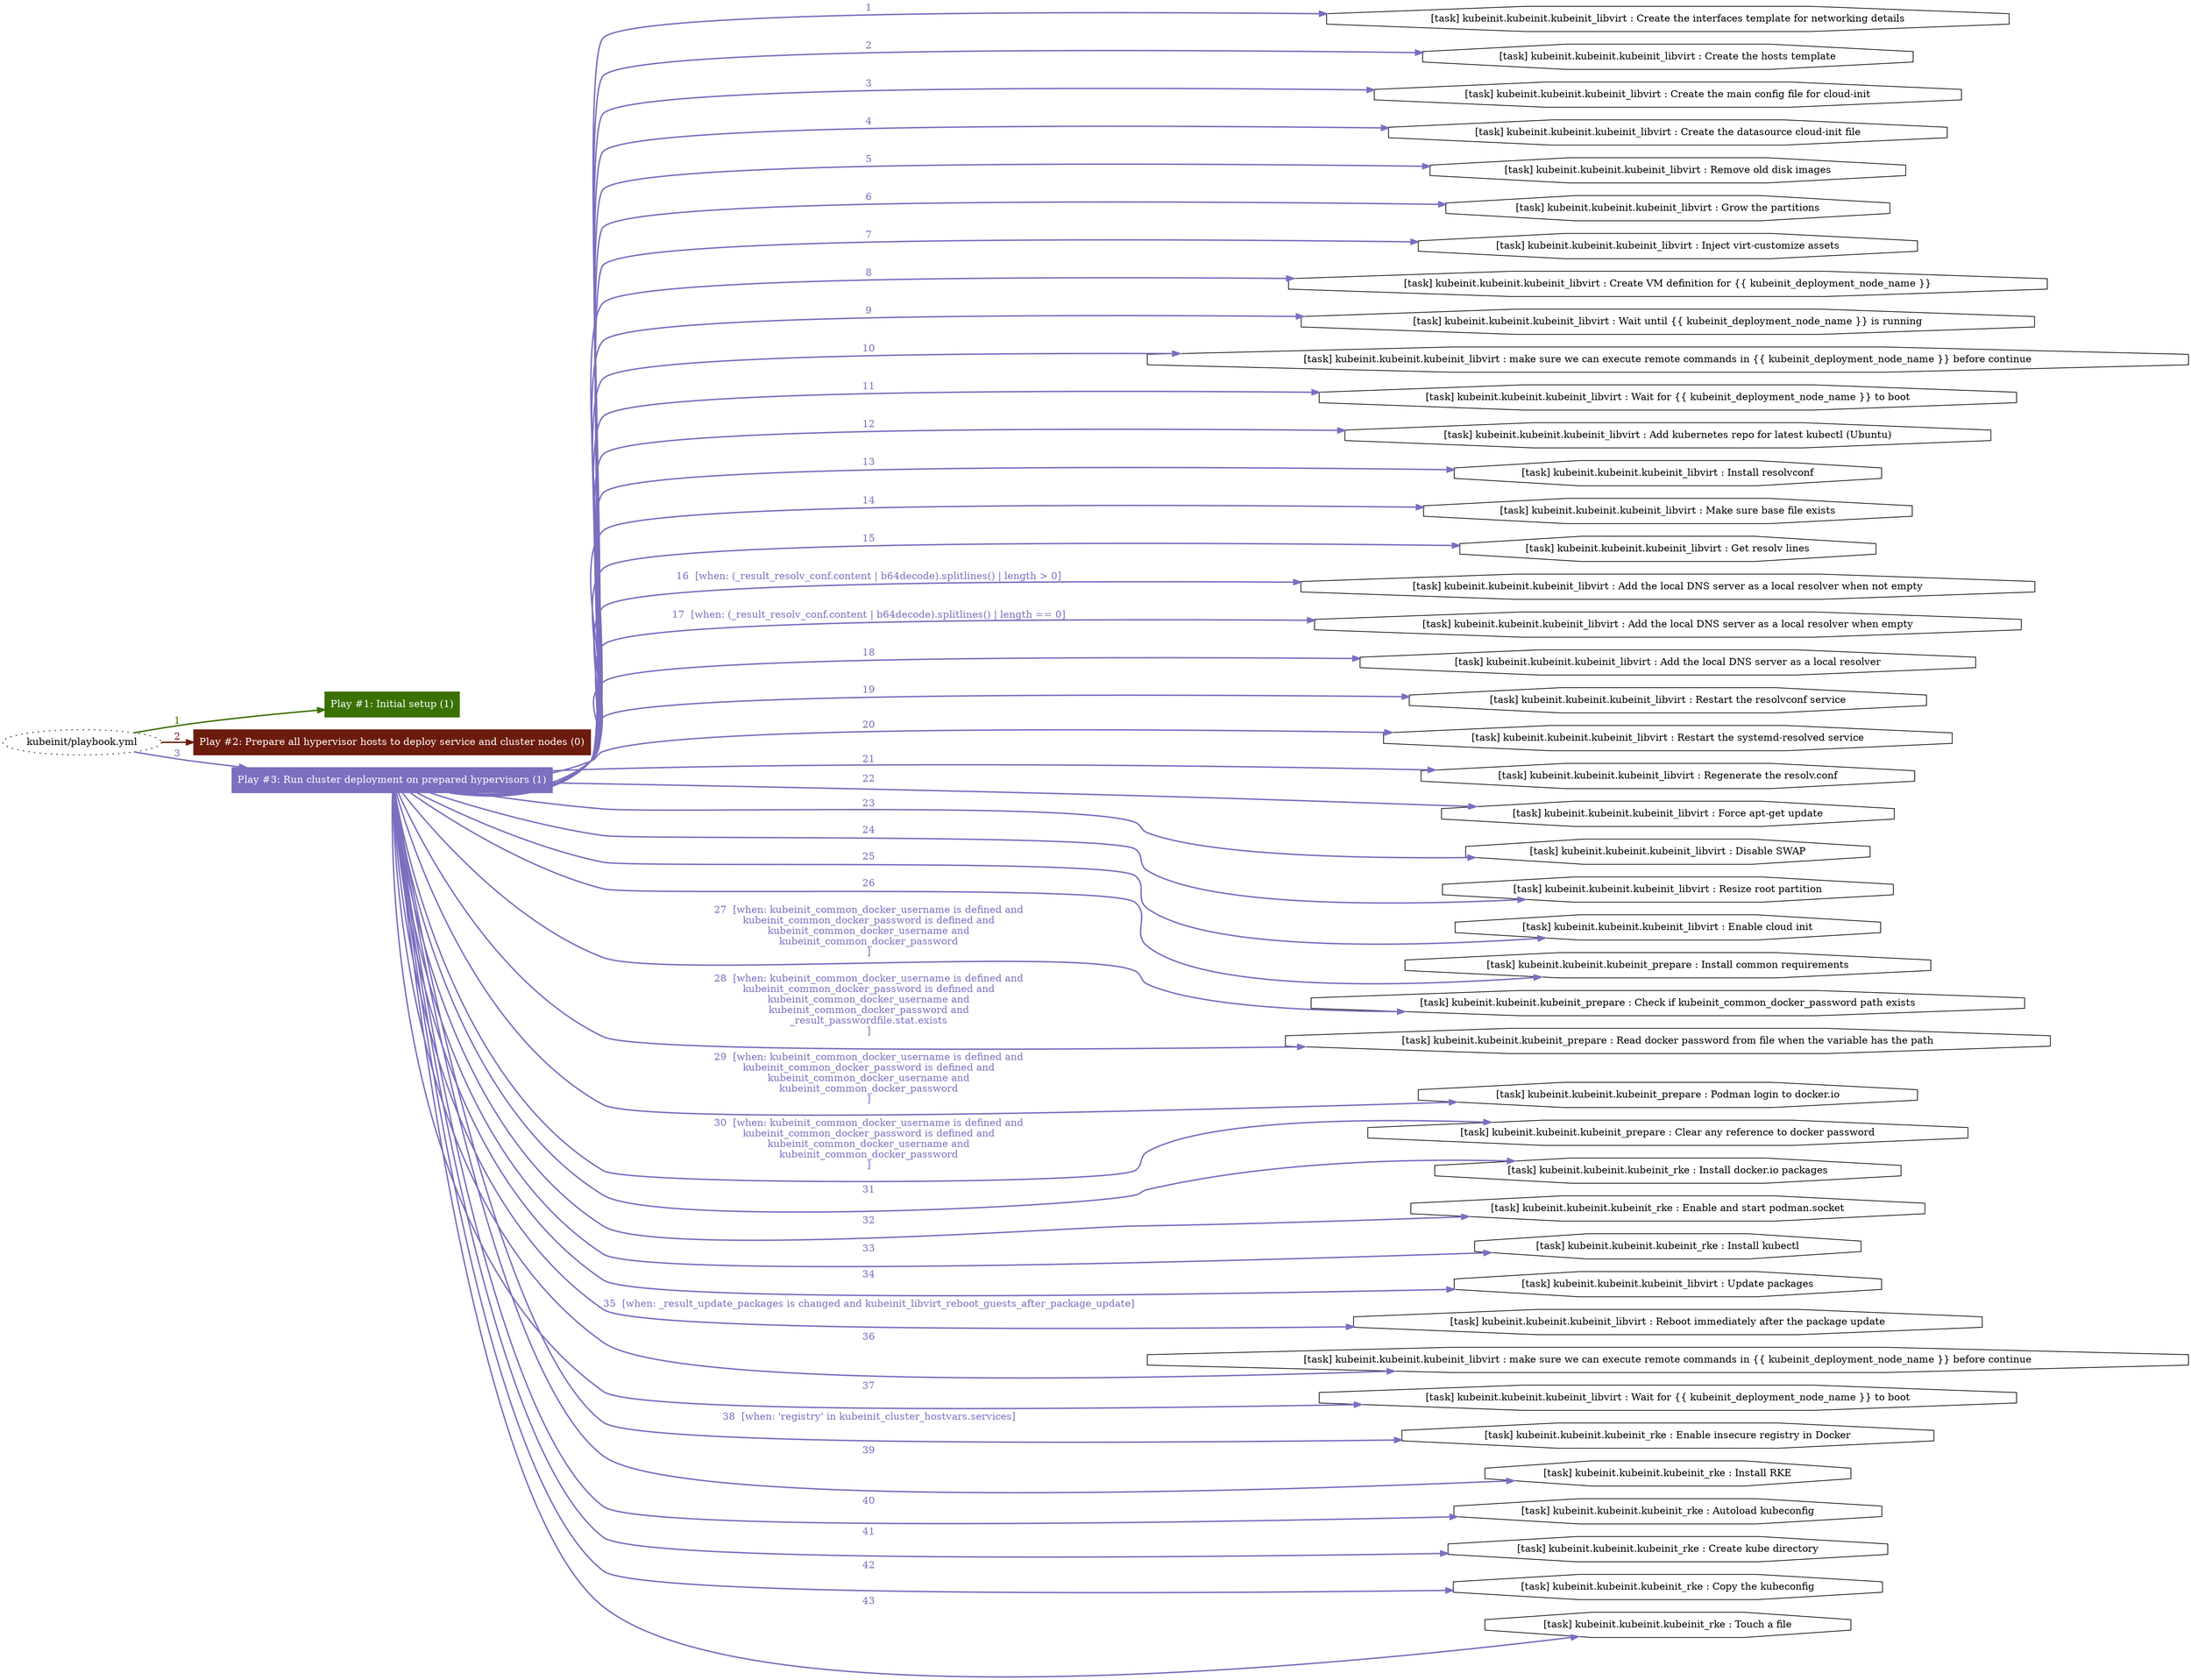 digraph "kubeinit/playbook.yml "{
	graph [concentrate=true ordering=in rankdir=LR ratio=fill]
	edge [esep=5 sep=10]
	"kubeinit/playbook.yml" [id=root_node style=dotted]
	subgraph "Play #1: Initial setup (1) "{
		"Play #1: Initial setup (1)" [color="#3b7103" fontcolor="#ffffff" id="play_553308e1-6703-4f46-a7fa-1cadebd4b887" shape=box style=filled tooltip=localhost]
		"kubeinit/playbook.yml" -> "Play #1: Initial setup (1)" [label=1 color="#3b7103" fontcolor="#3b7103" id="edge_0a037b5d-22ef-426f-a729-2f671455ebab" style=bold]
	}
	subgraph "Play #2: Prepare all hypervisor hosts to deploy service and cluster nodes (0) "{
		"Play #2: Prepare all hypervisor hosts to deploy service and cluster nodes (0)" [color="#6c1c0c" fontcolor="#ffffff" id="play_e7a0201a-09f3-482f-a3b1-0d22d35cee66" shape=box style=filled tooltip=""]
		"kubeinit/playbook.yml" -> "Play #2: Prepare all hypervisor hosts to deploy service and cluster nodes (0)" [label=2 color="#6c1c0c" fontcolor="#6c1c0c" id="edge_17833a37-421d-43fb-964b-25fcda3ca70a" style=bold]
	}
	subgraph "Play #3: Run cluster deployment on prepared hypervisors (1) "{
		"Play #3: Run cluster deployment on prepared hypervisors (1)" [color="#7d6ebf" fontcolor="#ffffff" id="play_2defca89-27d3-42c2-b159-422023775951" shape=box style=filled tooltip=localhost]
		"kubeinit/playbook.yml" -> "Play #3: Run cluster deployment on prepared hypervisors (1)" [label=3 color="#7d6ebf" fontcolor="#7d6ebf" id="edge_ed0165a9-de33-4291-9a6a-92cc534a3077" style=bold]
		"task_45fb80c6-90bb-4293-81df-2dba8608e627" [label="[task] kubeinit.kubeinit.kubeinit_libvirt : Create the interfaces template for networking details" id="task_45fb80c6-90bb-4293-81df-2dba8608e627" shape=octagon tooltip="[task] kubeinit.kubeinit.kubeinit_libvirt : Create the interfaces template for networking details"]
		"Play #3: Run cluster deployment on prepared hypervisors (1)" -> "task_45fb80c6-90bb-4293-81df-2dba8608e627" [label=1 color="#7d6ebf" fontcolor="#7d6ebf" id="edge_3591374c-3c40-4eea-8cd5-03153ba79d18" style=bold]
		"task_d006b064-645f-45dd-9f63-28b9ee4fa186" [label="[task] kubeinit.kubeinit.kubeinit_libvirt : Create the hosts template" id="task_d006b064-645f-45dd-9f63-28b9ee4fa186" shape=octagon tooltip="[task] kubeinit.kubeinit.kubeinit_libvirt : Create the hosts template"]
		"Play #3: Run cluster deployment on prepared hypervisors (1)" -> "task_d006b064-645f-45dd-9f63-28b9ee4fa186" [label=2 color="#7d6ebf" fontcolor="#7d6ebf" id="edge_7f1b7cd4-b5ba-421d-944a-f8e117e35751" style=bold]
		"task_a4a4bee3-9d1b-4b50-950b-a11e5768311a" [label="[task] kubeinit.kubeinit.kubeinit_libvirt : Create the main config file for cloud-init" id="task_a4a4bee3-9d1b-4b50-950b-a11e5768311a" shape=octagon tooltip="[task] kubeinit.kubeinit.kubeinit_libvirt : Create the main config file for cloud-init"]
		"Play #3: Run cluster deployment on prepared hypervisors (1)" -> "task_a4a4bee3-9d1b-4b50-950b-a11e5768311a" [label=3 color="#7d6ebf" fontcolor="#7d6ebf" id="edge_f7f117f3-5e6e-48a1-a62e-4a4d1988e889" style=bold]
		"task_0a071c41-b3de-49e4-9ee5-4de8b132bdfb" [label="[task] kubeinit.kubeinit.kubeinit_libvirt : Create the datasource cloud-init file" id="task_0a071c41-b3de-49e4-9ee5-4de8b132bdfb" shape=octagon tooltip="[task] kubeinit.kubeinit.kubeinit_libvirt : Create the datasource cloud-init file"]
		"Play #3: Run cluster deployment on prepared hypervisors (1)" -> "task_0a071c41-b3de-49e4-9ee5-4de8b132bdfb" [label=4 color="#7d6ebf" fontcolor="#7d6ebf" id="edge_1d040b0b-0d3d-4ef0-9186-766d0fc85318" style=bold]
		"task_c716138d-cefe-4636-a370-4f0d64187e41" [label="[task] kubeinit.kubeinit.kubeinit_libvirt : Remove old disk images" id="task_c716138d-cefe-4636-a370-4f0d64187e41" shape=octagon tooltip="[task] kubeinit.kubeinit.kubeinit_libvirt : Remove old disk images"]
		"Play #3: Run cluster deployment on prepared hypervisors (1)" -> "task_c716138d-cefe-4636-a370-4f0d64187e41" [label=5 color="#7d6ebf" fontcolor="#7d6ebf" id="edge_67bd7a71-fec7-4cd0-88ec-9a8ab8a2d5f2" style=bold]
		"task_361b7919-62a5-475d-a1eb-66dfb97a1523" [label="[task] kubeinit.kubeinit.kubeinit_libvirt : Grow the partitions" id="task_361b7919-62a5-475d-a1eb-66dfb97a1523" shape=octagon tooltip="[task] kubeinit.kubeinit.kubeinit_libvirt : Grow the partitions"]
		"Play #3: Run cluster deployment on prepared hypervisors (1)" -> "task_361b7919-62a5-475d-a1eb-66dfb97a1523" [label=6 color="#7d6ebf" fontcolor="#7d6ebf" id="edge_5145bc9a-58ed-436c-b01e-979a172a431f" style=bold]
		"task_2131140b-9437-4919-ab00-1fcc82d5098d" [label="[task] kubeinit.kubeinit.kubeinit_libvirt : Inject virt-customize assets" id="task_2131140b-9437-4919-ab00-1fcc82d5098d" shape=octagon tooltip="[task] kubeinit.kubeinit.kubeinit_libvirt : Inject virt-customize assets"]
		"Play #3: Run cluster deployment on prepared hypervisors (1)" -> "task_2131140b-9437-4919-ab00-1fcc82d5098d" [label=7 color="#7d6ebf" fontcolor="#7d6ebf" id="edge_21c2caac-6b53-43e3-9349-11afaf6ba828" style=bold]
		"task_be35b8e4-3d06-43bd-ab8b-a4b1e857a699" [label="[task] kubeinit.kubeinit.kubeinit_libvirt : Create VM definition for {{ kubeinit_deployment_node_name }}" id="task_be35b8e4-3d06-43bd-ab8b-a4b1e857a699" shape=octagon tooltip="[task] kubeinit.kubeinit.kubeinit_libvirt : Create VM definition for {{ kubeinit_deployment_node_name }}"]
		"Play #3: Run cluster deployment on prepared hypervisors (1)" -> "task_be35b8e4-3d06-43bd-ab8b-a4b1e857a699" [label=8 color="#7d6ebf" fontcolor="#7d6ebf" id="edge_2a4d5612-059c-4042-b762-6b8c6ce23afa" style=bold]
		"task_fa4032e6-2255-4b4a-9015-63dc339808e4" [label="[task] kubeinit.kubeinit.kubeinit_libvirt : Wait until {{ kubeinit_deployment_node_name }} is running" id="task_fa4032e6-2255-4b4a-9015-63dc339808e4" shape=octagon tooltip="[task] kubeinit.kubeinit.kubeinit_libvirt : Wait until {{ kubeinit_deployment_node_name }} is running"]
		"Play #3: Run cluster deployment on prepared hypervisors (1)" -> "task_fa4032e6-2255-4b4a-9015-63dc339808e4" [label=9 color="#7d6ebf" fontcolor="#7d6ebf" id="edge_cf0ff60b-f22e-48b3-9682-d737e7bd2c07" style=bold]
		"task_74d94bcc-4082-419a-a05f-7ff8b2b84f45" [label="[task] kubeinit.kubeinit.kubeinit_libvirt : make sure we can execute remote commands in {{ kubeinit_deployment_node_name }} before continue" id="task_74d94bcc-4082-419a-a05f-7ff8b2b84f45" shape=octagon tooltip="[task] kubeinit.kubeinit.kubeinit_libvirt : make sure we can execute remote commands in {{ kubeinit_deployment_node_name }} before continue"]
		"Play #3: Run cluster deployment on prepared hypervisors (1)" -> "task_74d94bcc-4082-419a-a05f-7ff8b2b84f45" [label=10 color="#7d6ebf" fontcolor="#7d6ebf" id="edge_ef492289-26ed-4742-870e-804a39c7b460" style=bold]
		"task_ce286409-609e-420a-af1a-b86348441ab5" [label="[task] kubeinit.kubeinit.kubeinit_libvirt : Wait for {{ kubeinit_deployment_node_name }} to boot" id="task_ce286409-609e-420a-af1a-b86348441ab5" shape=octagon tooltip="[task] kubeinit.kubeinit.kubeinit_libvirt : Wait for {{ kubeinit_deployment_node_name }} to boot"]
		"Play #3: Run cluster deployment on prepared hypervisors (1)" -> "task_ce286409-609e-420a-af1a-b86348441ab5" [label=11 color="#7d6ebf" fontcolor="#7d6ebf" id="edge_8aed819e-3a48-4329-b009-bec3f398c522" style=bold]
		"task_f62a863d-7571-4c31-aa22-03d8f13daeac" [label="[task] kubeinit.kubeinit.kubeinit_libvirt : Add kubernetes repo for latest kubectl (Ubuntu)" id="task_f62a863d-7571-4c31-aa22-03d8f13daeac" shape=octagon tooltip="[task] kubeinit.kubeinit.kubeinit_libvirt : Add kubernetes repo for latest kubectl (Ubuntu)"]
		"Play #3: Run cluster deployment on prepared hypervisors (1)" -> "task_f62a863d-7571-4c31-aa22-03d8f13daeac" [label=12 color="#7d6ebf" fontcolor="#7d6ebf" id="edge_12848bb9-a0aa-4ccb-99d7-2aa3122479dd" style=bold]
		"task_597b3016-015f-42ce-8321-9681b3cfaf6b" [label="[task] kubeinit.kubeinit.kubeinit_libvirt : Install resolvconf" id="task_597b3016-015f-42ce-8321-9681b3cfaf6b" shape=octagon tooltip="[task] kubeinit.kubeinit.kubeinit_libvirt : Install resolvconf"]
		"Play #3: Run cluster deployment on prepared hypervisors (1)" -> "task_597b3016-015f-42ce-8321-9681b3cfaf6b" [label=13 color="#7d6ebf" fontcolor="#7d6ebf" id="edge_489449bb-903e-40dc-b080-e3efe0bc74cd" style=bold]
		"task_0eebfcfb-25f1-4ac1-af0f-c6c7383d02a1" [label="[task] kubeinit.kubeinit.kubeinit_libvirt : Make sure base file exists" id="task_0eebfcfb-25f1-4ac1-af0f-c6c7383d02a1" shape=octagon tooltip="[task] kubeinit.kubeinit.kubeinit_libvirt : Make sure base file exists"]
		"Play #3: Run cluster deployment on prepared hypervisors (1)" -> "task_0eebfcfb-25f1-4ac1-af0f-c6c7383d02a1" [label=14 color="#7d6ebf" fontcolor="#7d6ebf" id="edge_d26e1dd2-9af3-496c-a15d-a89a0752a256" style=bold]
		"task_272d60f6-6f28-42ab-9886-a99aec76de73" [label="[task] kubeinit.kubeinit.kubeinit_libvirt : Get resolv lines" id="task_272d60f6-6f28-42ab-9886-a99aec76de73" shape=octagon tooltip="[task] kubeinit.kubeinit.kubeinit_libvirt : Get resolv lines"]
		"Play #3: Run cluster deployment on prepared hypervisors (1)" -> "task_272d60f6-6f28-42ab-9886-a99aec76de73" [label=15 color="#7d6ebf" fontcolor="#7d6ebf" id="edge_8e267f35-4941-4a3a-87e2-d6ec2eb8f416" style=bold]
		"task_1b3d5b48-8287-4b3b-b889-bc63dce8fd47" [label="[task] kubeinit.kubeinit.kubeinit_libvirt : Add the local DNS server as a local resolver when not empty" id="task_1b3d5b48-8287-4b3b-b889-bc63dce8fd47" shape=octagon tooltip="[task] kubeinit.kubeinit.kubeinit_libvirt : Add the local DNS server as a local resolver when not empty"]
		"Play #3: Run cluster deployment on prepared hypervisors (1)" -> "task_1b3d5b48-8287-4b3b-b889-bc63dce8fd47" [label="16  [when: (_result_resolv_conf.content | b64decode).splitlines() | length > 0]" color="#7d6ebf" fontcolor="#7d6ebf" id="edge_6207ba66-085d-4dca-a948-eb0ab0921847" style=bold]
		"task_e1f26e8a-4b4c-4938-8bde-998119926f84" [label="[task] kubeinit.kubeinit.kubeinit_libvirt : Add the local DNS server as a local resolver when empty" id="task_e1f26e8a-4b4c-4938-8bde-998119926f84" shape=octagon tooltip="[task] kubeinit.kubeinit.kubeinit_libvirt : Add the local DNS server as a local resolver when empty"]
		"Play #3: Run cluster deployment on prepared hypervisors (1)" -> "task_e1f26e8a-4b4c-4938-8bde-998119926f84" [label="17  [when: (_result_resolv_conf.content | b64decode).splitlines() | length == 0]" color="#7d6ebf" fontcolor="#7d6ebf" id="edge_d1c2f38f-eb11-432e-82f0-5591fe3168b7" style=bold]
		"task_45ebfb9e-5eb8-4fea-87f1-69f6583dcac3" [label="[task] kubeinit.kubeinit.kubeinit_libvirt : Add the local DNS server as a local resolver" id="task_45ebfb9e-5eb8-4fea-87f1-69f6583dcac3" shape=octagon tooltip="[task] kubeinit.kubeinit.kubeinit_libvirt : Add the local DNS server as a local resolver"]
		"Play #3: Run cluster deployment on prepared hypervisors (1)" -> "task_45ebfb9e-5eb8-4fea-87f1-69f6583dcac3" [label=18 color="#7d6ebf" fontcolor="#7d6ebf" id="edge_1b7ef1d0-6f0c-4cf0-b0b4-bc5d5bba64b3" style=bold]
		"task_3e391165-e6f4-4500-9384-5afc4b099403" [label="[task] kubeinit.kubeinit.kubeinit_libvirt : Restart the resolvconf service" id="task_3e391165-e6f4-4500-9384-5afc4b099403" shape=octagon tooltip="[task] kubeinit.kubeinit.kubeinit_libvirt : Restart the resolvconf service"]
		"Play #3: Run cluster deployment on prepared hypervisors (1)" -> "task_3e391165-e6f4-4500-9384-5afc4b099403" [label=19 color="#7d6ebf" fontcolor="#7d6ebf" id="edge_bbc1d10a-7dd2-4f6b-8bbb-8ca326c7b732" style=bold]
		"task_88444fec-09dd-45a6-bbf3-249e6d6bc90a" [label="[task] kubeinit.kubeinit.kubeinit_libvirt : Restart the systemd-resolved service" id="task_88444fec-09dd-45a6-bbf3-249e6d6bc90a" shape=octagon tooltip="[task] kubeinit.kubeinit.kubeinit_libvirt : Restart the systemd-resolved service"]
		"Play #3: Run cluster deployment on prepared hypervisors (1)" -> "task_88444fec-09dd-45a6-bbf3-249e6d6bc90a" [label=20 color="#7d6ebf" fontcolor="#7d6ebf" id="edge_a92cda0d-3a3c-4af8-a16a-4c27ba5ec3d9" style=bold]
		"task_79541619-cd47-4658-9bc1-2cb82b78c9c2" [label="[task] kubeinit.kubeinit.kubeinit_libvirt : Regenerate the resolv.conf" id="task_79541619-cd47-4658-9bc1-2cb82b78c9c2" shape=octagon tooltip="[task] kubeinit.kubeinit.kubeinit_libvirt : Regenerate the resolv.conf"]
		"Play #3: Run cluster deployment on prepared hypervisors (1)" -> "task_79541619-cd47-4658-9bc1-2cb82b78c9c2" [label=21 color="#7d6ebf" fontcolor="#7d6ebf" id="edge_8599450e-2af9-4e89-b675-43b07fc164c8" style=bold]
		"task_7692d578-045e-4826-8505-3c55b95d8c99" [label="[task] kubeinit.kubeinit.kubeinit_libvirt : Force apt-get update" id="task_7692d578-045e-4826-8505-3c55b95d8c99" shape=octagon tooltip="[task] kubeinit.kubeinit.kubeinit_libvirt : Force apt-get update"]
		"Play #3: Run cluster deployment on prepared hypervisors (1)" -> "task_7692d578-045e-4826-8505-3c55b95d8c99" [label=22 color="#7d6ebf" fontcolor="#7d6ebf" id="edge_ef9ee505-d36c-4675-81e4-4ce3e1e7560d" style=bold]
		"task_e8254b94-de55-4e78-96da-395a785f5cbe" [label="[task] kubeinit.kubeinit.kubeinit_libvirt : Disable SWAP" id="task_e8254b94-de55-4e78-96da-395a785f5cbe" shape=octagon tooltip="[task] kubeinit.kubeinit.kubeinit_libvirt : Disable SWAP"]
		"Play #3: Run cluster deployment on prepared hypervisors (1)" -> "task_e8254b94-de55-4e78-96da-395a785f5cbe" [label=23 color="#7d6ebf" fontcolor="#7d6ebf" id="edge_ecf14cc1-840d-43cb-90b4-e78c7e467fee" style=bold]
		"task_8823bac5-8189-4b9a-9394-8daf79fd8f67" [label="[task] kubeinit.kubeinit.kubeinit_libvirt : Resize root partition" id="task_8823bac5-8189-4b9a-9394-8daf79fd8f67" shape=octagon tooltip="[task] kubeinit.kubeinit.kubeinit_libvirt : Resize root partition"]
		"Play #3: Run cluster deployment on prepared hypervisors (1)" -> "task_8823bac5-8189-4b9a-9394-8daf79fd8f67" [label=24 color="#7d6ebf" fontcolor="#7d6ebf" id="edge_35be6251-c05f-4cdc-8f18-6903658e81ff" style=bold]
		"task_2600c15f-f16b-429e-92d5-3b3ecd30f8d3" [label="[task] kubeinit.kubeinit.kubeinit_libvirt : Enable cloud init" id="task_2600c15f-f16b-429e-92d5-3b3ecd30f8d3" shape=octagon tooltip="[task] kubeinit.kubeinit.kubeinit_libvirt : Enable cloud init"]
		"Play #3: Run cluster deployment on prepared hypervisors (1)" -> "task_2600c15f-f16b-429e-92d5-3b3ecd30f8d3" [label=25 color="#7d6ebf" fontcolor="#7d6ebf" id="edge_08eb0dda-3db5-4108-92bf-475a962086bd" style=bold]
		"task_f8a028e0-b731-48de-9f40-0dbbbf1dac5b" [label="[task] kubeinit.kubeinit.kubeinit_prepare : Install common requirements" id="task_f8a028e0-b731-48de-9f40-0dbbbf1dac5b" shape=octagon tooltip="[task] kubeinit.kubeinit.kubeinit_prepare : Install common requirements"]
		"Play #3: Run cluster deployment on prepared hypervisors (1)" -> "task_f8a028e0-b731-48de-9f40-0dbbbf1dac5b" [label=26 color="#7d6ebf" fontcolor="#7d6ebf" id="edge_815552e5-c311-414c-9c04-acc7fe308bf8" style=bold]
		"task_540dab33-18bf-4d5c-afc9-e914e7a31009" [label="[task] kubeinit.kubeinit.kubeinit_prepare : Check if kubeinit_common_docker_password path exists" id="task_540dab33-18bf-4d5c-afc9-e914e7a31009" shape=octagon tooltip="[task] kubeinit.kubeinit.kubeinit_prepare : Check if kubeinit_common_docker_password path exists"]
		"Play #3: Run cluster deployment on prepared hypervisors (1)" -> "task_540dab33-18bf-4d5c-afc9-e914e7a31009" [label="27  [when: kubeinit_common_docker_username is defined and
kubeinit_common_docker_password is defined and
kubeinit_common_docker_username and
kubeinit_common_docker_password
]" color="#7d6ebf" fontcolor="#7d6ebf" id="edge_7fec994d-25fa-463b-b92c-6928a4382667" style=bold]
		"task_64210410-f166-4a5a-8cb9-a3bf3f23bbbc" [label="[task] kubeinit.kubeinit.kubeinit_prepare : Read docker password from file when the variable has the path" id="task_64210410-f166-4a5a-8cb9-a3bf3f23bbbc" shape=octagon tooltip="[task] kubeinit.kubeinit.kubeinit_prepare : Read docker password from file when the variable has the path"]
		"Play #3: Run cluster deployment on prepared hypervisors (1)" -> "task_64210410-f166-4a5a-8cb9-a3bf3f23bbbc" [label="28  [when: kubeinit_common_docker_username is defined and
kubeinit_common_docker_password is defined and
kubeinit_common_docker_username and
kubeinit_common_docker_password and
_result_passwordfile.stat.exists
]" color="#7d6ebf" fontcolor="#7d6ebf" id="edge_e35406f9-3e78-4f6c-96dc-457f0b4dc24e" style=bold]
		"task_4bb964e4-0a91-463d-ba09-513ed701d636" [label="[task] kubeinit.kubeinit.kubeinit_prepare : Podman login to docker.io" id="task_4bb964e4-0a91-463d-ba09-513ed701d636" shape=octagon tooltip="[task] kubeinit.kubeinit.kubeinit_prepare : Podman login to docker.io"]
		"Play #3: Run cluster deployment on prepared hypervisors (1)" -> "task_4bb964e4-0a91-463d-ba09-513ed701d636" [label="29  [when: kubeinit_common_docker_username is defined and
kubeinit_common_docker_password is defined and
kubeinit_common_docker_username and
kubeinit_common_docker_password
]" color="#7d6ebf" fontcolor="#7d6ebf" id="edge_48ff79a5-8093-4532-98ab-d47531e51848" style=bold]
		"task_43990bb8-44d5-4893-ae47-8d8ef0fac5a7" [label="[task] kubeinit.kubeinit.kubeinit_prepare : Clear any reference to docker password" id="task_43990bb8-44d5-4893-ae47-8d8ef0fac5a7" shape=octagon tooltip="[task] kubeinit.kubeinit.kubeinit_prepare : Clear any reference to docker password"]
		"Play #3: Run cluster deployment on prepared hypervisors (1)" -> "task_43990bb8-44d5-4893-ae47-8d8ef0fac5a7" [label="30  [when: kubeinit_common_docker_username is defined and
kubeinit_common_docker_password is defined and
kubeinit_common_docker_username and
kubeinit_common_docker_password
]" color="#7d6ebf" fontcolor="#7d6ebf" id="edge_82431e32-3483-4611-9360-0297a541cf2f" style=bold]
		"task_12522fa6-e6ae-4683-855d-03988b699902" [label="[task] kubeinit.kubeinit.kubeinit_rke : Install docker.io packages" id="task_12522fa6-e6ae-4683-855d-03988b699902" shape=octagon tooltip="[task] kubeinit.kubeinit.kubeinit_rke : Install docker.io packages"]
		"Play #3: Run cluster deployment on prepared hypervisors (1)" -> "task_12522fa6-e6ae-4683-855d-03988b699902" [label=31 color="#7d6ebf" fontcolor="#7d6ebf" id="edge_a8350bd3-ea74-4eb5-ada4-a6575d32fdc1" style=bold]
		"task_248c9231-cffd-4139-b14b-ac9331d91d7e" [label="[task] kubeinit.kubeinit.kubeinit_rke : Enable and start podman.socket" id="task_248c9231-cffd-4139-b14b-ac9331d91d7e" shape=octagon tooltip="[task] kubeinit.kubeinit.kubeinit_rke : Enable and start podman.socket"]
		"Play #3: Run cluster deployment on prepared hypervisors (1)" -> "task_248c9231-cffd-4139-b14b-ac9331d91d7e" [label=32 color="#7d6ebf" fontcolor="#7d6ebf" id="edge_aa39a8bd-0a6f-49c3-9437-036b04a416ac" style=bold]
		"task_e5c7f3e1-ea17-44a8-9b08-4ca8f8b8cb2a" [label="[task] kubeinit.kubeinit.kubeinit_rke : Install kubectl" id="task_e5c7f3e1-ea17-44a8-9b08-4ca8f8b8cb2a" shape=octagon tooltip="[task] kubeinit.kubeinit.kubeinit_rke : Install kubectl"]
		"Play #3: Run cluster deployment on prepared hypervisors (1)" -> "task_e5c7f3e1-ea17-44a8-9b08-4ca8f8b8cb2a" [label=33 color="#7d6ebf" fontcolor="#7d6ebf" id="edge_8ecc11c5-f300-4e14-9894-6af3d7763b65" style=bold]
		"task_2a0e6ffe-8fe2-4b2b-b8b6-c0c2af60be12" [label="[task] kubeinit.kubeinit.kubeinit_libvirt : Update packages" id="task_2a0e6ffe-8fe2-4b2b-b8b6-c0c2af60be12" shape=octagon tooltip="[task] kubeinit.kubeinit.kubeinit_libvirt : Update packages"]
		"Play #3: Run cluster deployment on prepared hypervisors (1)" -> "task_2a0e6ffe-8fe2-4b2b-b8b6-c0c2af60be12" [label=34 color="#7d6ebf" fontcolor="#7d6ebf" id="edge_c3b84da9-2283-4b3a-818a-a96faff50da8" style=bold]
		"task_ef038f53-2dc7-4908-94c4-07aa5d90f11b" [label="[task] kubeinit.kubeinit.kubeinit_libvirt : Reboot immediately after the package update" id="task_ef038f53-2dc7-4908-94c4-07aa5d90f11b" shape=octagon tooltip="[task] kubeinit.kubeinit.kubeinit_libvirt : Reboot immediately after the package update"]
		"Play #3: Run cluster deployment on prepared hypervisors (1)" -> "task_ef038f53-2dc7-4908-94c4-07aa5d90f11b" [label="35  [when: _result_update_packages is changed and kubeinit_libvirt_reboot_guests_after_package_update]" color="#7d6ebf" fontcolor="#7d6ebf" id="edge_9d8d1319-aa9c-4ed2-85c5-297986cbcee4" style=bold]
		"task_496c051f-dfc9-4ae6-a2f4-53c82830b05c" [label="[task] kubeinit.kubeinit.kubeinit_libvirt : make sure we can execute remote commands in {{ kubeinit_deployment_node_name }} before continue" id="task_496c051f-dfc9-4ae6-a2f4-53c82830b05c" shape=octagon tooltip="[task] kubeinit.kubeinit.kubeinit_libvirt : make sure we can execute remote commands in {{ kubeinit_deployment_node_name }} before continue"]
		"Play #3: Run cluster deployment on prepared hypervisors (1)" -> "task_496c051f-dfc9-4ae6-a2f4-53c82830b05c" [label=36 color="#7d6ebf" fontcolor="#7d6ebf" id="edge_d685247e-3b35-44f7-a4f8-e89154b6a792" style=bold]
		"task_15ae8b67-0162-4127-a488-8cf42d5fc261" [label="[task] kubeinit.kubeinit.kubeinit_libvirt : Wait for {{ kubeinit_deployment_node_name }} to boot" id="task_15ae8b67-0162-4127-a488-8cf42d5fc261" shape=octagon tooltip="[task] kubeinit.kubeinit.kubeinit_libvirt : Wait for {{ kubeinit_deployment_node_name }} to boot"]
		"Play #3: Run cluster deployment on prepared hypervisors (1)" -> "task_15ae8b67-0162-4127-a488-8cf42d5fc261" [label=37 color="#7d6ebf" fontcolor="#7d6ebf" id="edge_ff86c04d-5790-47fb-99d4-7b8006a350f4" style=bold]
		"task_800b61a1-920f-4e25-8ae5-411dc89adc9f" [label="[task] kubeinit.kubeinit.kubeinit_rke : Enable insecure registry in Docker" id="task_800b61a1-920f-4e25-8ae5-411dc89adc9f" shape=octagon tooltip="[task] kubeinit.kubeinit.kubeinit_rke : Enable insecure registry in Docker"]
		"Play #3: Run cluster deployment on prepared hypervisors (1)" -> "task_800b61a1-920f-4e25-8ae5-411dc89adc9f" [label="38  [when: 'registry' in kubeinit_cluster_hostvars.services]" color="#7d6ebf" fontcolor="#7d6ebf" id="edge_e143ac91-d942-4cf0-9bd4-ea2eb22f0339" style=bold]
		"task_f088620d-e24d-4730-a8f8-85d94b90692e" [label="[task] kubeinit.kubeinit.kubeinit_rke : Install RKE" id="task_f088620d-e24d-4730-a8f8-85d94b90692e" shape=octagon tooltip="[task] kubeinit.kubeinit.kubeinit_rke : Install RKE"]
		"Play #3: Run cluster deployment on prepared hypervisors (1)" -> "task_f088620d-e24d-4730-a8f8-85d94b90692e" [label=39 color="#7d6ebf" fontcolor="#7d6ebf" id="edge_ca18cea0-73b3-454a-a439-8e7cd8ab2a85" style=bold]
		"task_70faba1e-eac8-4d55-8e25-884a8e1f5a89" [label="[task] kubeinit.kubeinit.kubeinit_rke : Autoload kubeconfig" id="task_70faba1e-eac8-4d55-8e25-884a8e1f5a89" shape=octagon tooltip="[task] kubeinit.kubeinit.kubeinit_rke : Autoload kubeconfig"]
		"Play #3: Run cluster deployment on prepared hypervisors (1)" -> "task_70faba1e-eac8-4d55-8e25-884a8e1f5a89" [label=40 color="#7d6ebf" fontcolor="#7d6ebf" id="edge_7e2e968c-4445-42da-85e5-21f28f8f1cfa" style=bold]
		"task_6ee5dfb7-40ad-4646-a92a-56d6cd21dec1" [label="[task] kubeinit.kubeinit.kubeinit_rke : Create kube directory" id="task_6ee5dfb7-40ad-4646-a92a-56d6cd21dec1" shape=octagon tooltip="[task] kubeinit.kubeinit.kubeinit_rke : Create kube directory"]
		"Play #3: Run cluster deployment on prepared hypervisors (1)" -> "task_6ee5dfb7-40ad-4646-a92a-56d6cd21dec1" [label=41 color="#7d6ebf" fontcolor="#7d6ebf" id="edge_d52ac99f-f2a1-44fe-bdfd-62ac88c315d6" style=bold]
		"task_c884bc7e-3eee-4e58-9830-6fe5ff92465e" [label="[task] kubeinit.kubeinit.kubeinit_rke : Copy the kubeconfig" id="task_c884bc7e-3eee-4e58-9830-6fe5ff92465e" shape=octagon tooltip="[task] kubeinit.kubeinit.kubeinit_rke : Copy the kubeconfig"]
		"Play #3: Run cluster deployment on prepared hypervisors (1)" -> "task_c884bc7e-3eee-4e58-9830-6fe5ff92465e" [label=42 color="#7d6ebf" fontcolor="#7d6ebf" id="edge_6fc3d131-072a-42e5-a9bc-11526db9944b" style=bold]
		"task_22f6075c-3ea2-4c63-b5fc-65ab80e8a063" [label="[task] kubeinit.kubeinit.kubeinit_rke : Touch a file" id="task_22f6075c-3ea2-4c63-b5fc-65ab80e8a063" shape=octagon tooltip="[task] kubeinit.kubeinit.kubeinit_rke : Touch a file"]
		"Play #3: Run cluster deployment on prepared hypervisors (1)" -> "task_22f6075c-3ea2-4c63-b5fc-65ab80e8a063" [label=43 color="#7d6ebf" fontcolor="#7d6ebf" id="edge_caf6b288-8426-4ea8-9e97-b81dd71efb04" style=bold]
	}
}
